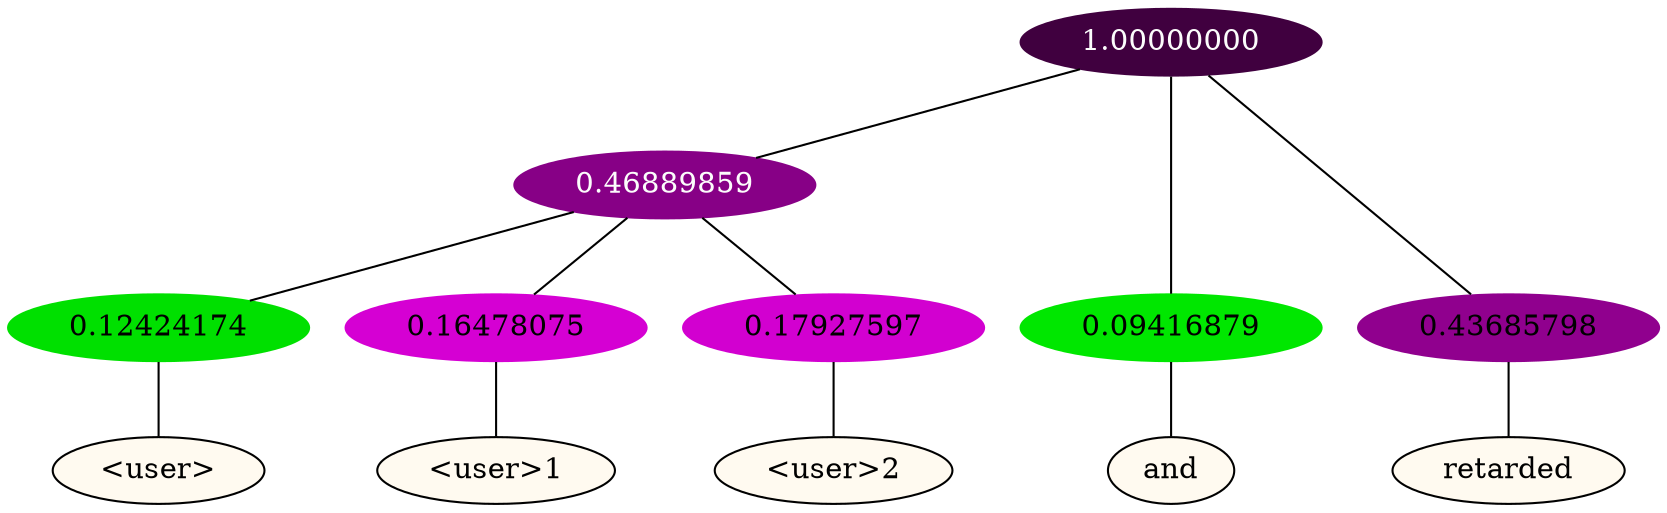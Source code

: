 graph {
	node [format=png height=0.15 nodesep=0.001 ordering=out overlap=prism overlap_scaling=0.01 ranksep=0.001 ratio=0.2 style=filled width=0.15]
	{
		rank=same
		a_w_4 [label="\<user\>" color=black fillcolor=floralwhite style="filled,solid"]
		a_w_5 [label="\<user\>1" color=black fillcolor=floralwhite style="filled,solid"]
		a_w_6 [label="\<user\>2" color=black fillcolor=floralwhite style="filled,solid"]
		a_w_2 [label=and color=black fillcolor=floralwhite style="filled,solid"]
		a_w_3 [label=retarded color=black fillcolor=floralwhite style="filled,solid"]
	}
	a_n_4 -- a_w_4
	a_n_5 -- a_w_5
	a_n_6 -- a_w_6
	a_n_2 -- a_w_2
	a_n_3 -- a_w_3
	{
		rank=same
		a_n_4 [label=0.12424174 color="0.334 1.000 0.876" fontcolor=black]
		a_n_5 [label=0.16478075 color="0.835 1.000 0.835" fontcolor=black]
		a_n_6 [label=0.17927597 color="0.835 1.000 0.821" fontcolor=black]
		a_n_2 [label=0.09416879 color="0.334 1.000 0.906" fontcolor=black]
		a_n_3 [label=0.43685798 color="0.835 1.000 0.563" fontcolor=black]
	}
	a_n_0 [label=1.00000000 color="0.835 1.000 0.250" fontcolor=grey99]
	a_n_1 [label=0.46889859 color="0.835 1.000 0.531" fontcolor=grey99]
	a_n_0 -- a_n_1
	a_n_0 -- a_n_2
	a_n_0 -- a_n_3
	a_n_1 -- a_n_4
	a_n_1 -- a_n_5
	a_n_1 -- a_n_6
}
